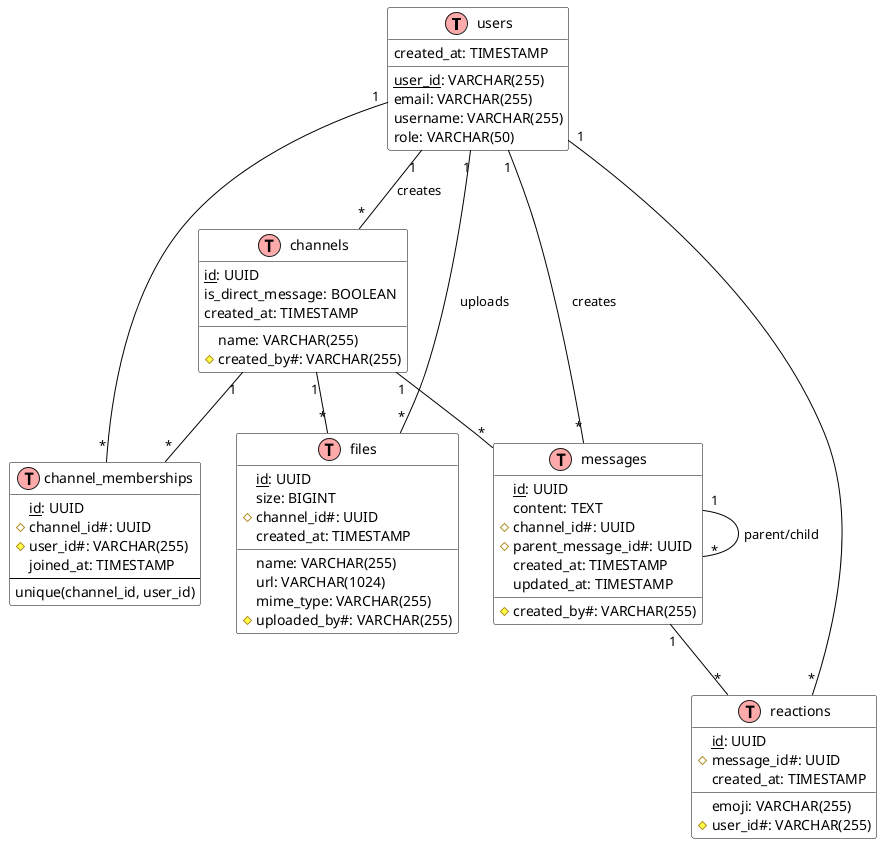@startuml Database Schema

!define table(x) class x << (T,#FFAAAA) >>
!define primary_key(x) <u>x</u>
!define foreign_key(x) #x#

skinparam class {
    BackgroundColor White
    ArrowColor Black
    BorderColor Black
}

table(users) {
    primary_key(user_id): VARCHAR(255)
    email: VARCHAR(255)
    username: VARCHAR(255)
    role: VARCHAR(50)
    created_at: TIMESTAMP
}

table(channels) {
    primary_key(id): UUID
    name: VARCHAR(255)
    is_direct_message: BOOLEAN
    foreign_key(created_by): VARCHAR(255)
    created_at: TIMESTAMP
}

table(channel_memberships) {
    primary_key(id): UUID
    foreign_key(channel_id): UUID
    foreign_key(user_id): VARCHAR(255)
    joined_at: TIMESTAMP
    --
    unique(channel_id, user_id)
}

table(messages) {
    primary_key(id): UUID
    content: TEXT
    foreign_key(channel_id): UUID
    foreign_key(created_by): VARCHAR(255)
    foreign_key(parent_message_id): UUID
    created_at: TIMESTAMP
    updated_at: TIMESTAMP
}

table(reactions) {
    primary_key(id): UUID
    emoji: VARCHAR(255)
    foreign_key(message_id): UUID
    foreign_key(user_id): VARCHAR(255)
    created_at: TIMESTAMP
}

table(files) {
    primary_key(id): UUID
    name: VARCHAR(255)
    url: VARCHAR(1024)
    size: BIGINT
    mime_type: VARCHAR(255)
    foreign_key(channel_id): UUID
    foreign_key(uploaded_by): VARCHAR(255)
    created_at: TIMESTAMP
}

users "1" -- "*" channel_memberships
users "1" -- "*" channels : creates
users "1" -- "*" messages : creates
users "1" -- "*" reactions
users "1" -- "*" files : uploads

channels "1" -- "*" channel_memberships
channels "1" -- "*" messages
channels "1" -- "*" files

messages "1" -- "*" messages : parent/child
messages "1" -- "*" reactions

@enduml 